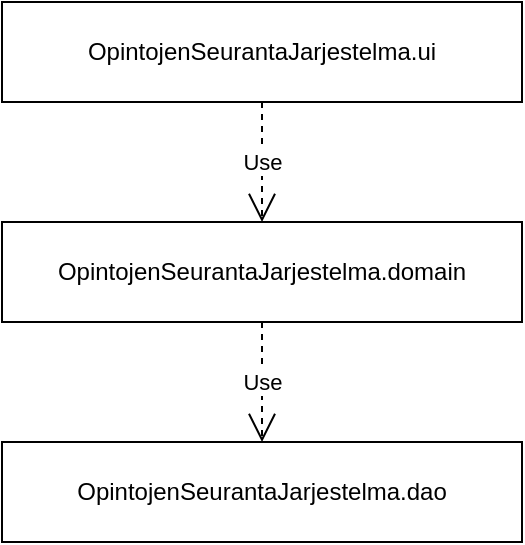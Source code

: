 <mxfile version="12.8.8" type="device"><diagram id="wB9fIeQ1vcBTIXrsXV9J" name="Page-1"><mxGraphModel dx="1038" dy="548" grid="1" gridSize="10" guides="1" tooltips="1" connect="1" arrows="1" fold="1" page="1" pageScale="1" pageWidth="827" pageHeight="1169" math="0" shadow="0"><root><mxCell id="0"/><mxCell id="1" parent="0"/><mxCell id="4bjhn_tTnif89DPGjSlg-1" value="OpintojenSeurantaJarjestelma.ui" style="rounded=0;whiteSpace=wrap;html=1;" vertex="1" parent="1"><mxGeometry x="270" y="40" width="260" height="50" as="geometry"/></mxCell><mxCell id="4bjhn_tTnif89DPGjSlg-2" value="&lt;span style=&quot;white-space: normal&quot;&gt;OpintojenSeurantaJarjestelma.domain&lt;/span&gt;" style="rounded=0;whiteSpace=wrap;html=1;" vertex="1" parent="1"><mxGeometry x="270" y="150" width="260" height="50" as="geometry"/></mxCell><mxCell id="4bjhn_tTnif89DPGjSlg-3" value="&lt;span style=&quot;white-space: normal&quot;&gt;OpintojenSeurantaJarjestelma.dao&lt;/span&gt;" style="rounded=0;whiteSpace=wrap;html=1;" vertex="1" parent="1"><mxGeometry x="270" y="260" width="260" height="50" as="geometry"/></mxCell><mxCell id="4bjhn_tTnif89DPGjSlg-6" value="Use" style="endArrow=open;endSize=12;dashed=1;html=1;exitX=0.5;exitY=1;exitDx=0;exitDy=0;entryX=0.5;entryY=0;entryDx=0;entryDy=0;" edge="1" parent="1" source="4bjhn_tTnif89DPGjSlg-1" target="4bjhn_tTnif89DPGjSlg-2"><mxGeometry width="160" relative="1" as="geometry"><mxPoint x="330" y="280" as="sourcePoint"/><mxPoint x="490" y="280" as="targetPoint"/></mxGeometry></mxCell><mxCell id="4bjhn_tTnif89DPGjSlg-7" value="Use" style="endArrow=open;endSize=12;dashed=1;html=1;exitX=0.5;exitY=1;exitDx=0;exitDy=0;entryX=0.5;entryY=0;entryDx=0;entryDy=0;" edge="1" parent="1" source="4bjhn_tTnif89DPGjSlg-2" target="4bjhn_tTnif89DPGjSlg-3"><mxGeometry width="160" relative="1" as="geometry"><mxPoint x="330" y="280" as="sourcePoint"/><mxPoint x="460" y="270" as="targetPoint"/></mxGeometry></mxCell></root></mxGraphModel></diagram></mxfile>